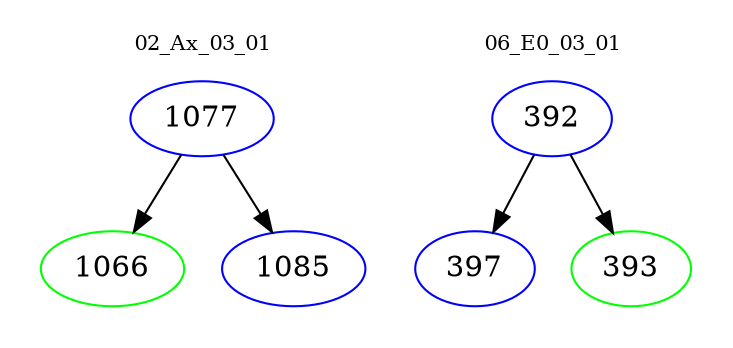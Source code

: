 digraph{
subgraph cluster_0 {
color = white
label = "02_Ax_03_01";
fontsize=10;
T0_1077 [label="1077", color="blue"]
T0_1077 -> T0_1066 [color="black"]
T0_1066 [label="1066", color="green"]
T0_1077 -> T0_1085 [color="black"]
T0_1085 [label="1085", color="blue"]
}
subgraph cluster_1 {
color = white
label = "06_E0_03_01";
fontsize=10;
T1_392 [label="392", color="blue"]
T1_392 -> T1_397 [color="black"]
T1_397 [label="397", color="blue"]
T1_392 -> T1_393 [color="black"]
T1_393 [label="393", color="green"]
}
}
